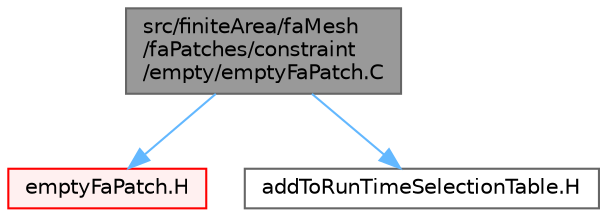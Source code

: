 digraph "src/finiteArea/faMesh/faPatches/constraint/empty/emptyFaPatch.C"
{
 // LATEX_PDF_SIZE
  bgcolor="transparent";
  edge [fontname=Helvetica,fontsize=10,labelfontname=Helvetica,labelfontsize=10];
  node [fontname=Helvetica,fontsize=10,shape=box,height=0.2,width=0.4];
  Node1 [id="Node000001",label="src/finiteArea/faMesh\l/faPatches/constraint\l/empty/emptyFaPatch.C",height=0.2,width=0.4,color="gray40", fillcolor="grey60", style="filled", fontcolor="black",tooltip=" "];
  Node1 -> Node2 [id="edge1_Node000001_Node000002",color="steelblue1",style="solid",tooltip=" "];
  Node2 [id="Node000002",label="emptyFaPatch.H",height=0.2,width=0.4,color="red", fillcolor="#FFF0F0", style="filled",URL="$emptyFaPatch_8H.html",tooltip=" "];
  Node1 -> Node206 [id="edge2_Node000001_Node000206",color="steelblue1",style="solid",tooltip=" "];
  Node206 [id="Node000206",label="addToRunTimeSelectionTable.H",height=0.2,width=0.4,color="grey40", fillcolor="white", style="filled",URL="$addToRunTimeSelectionTable_8H.html",tooltip="Macros for easy insertion into run-time selection tables."];
}
